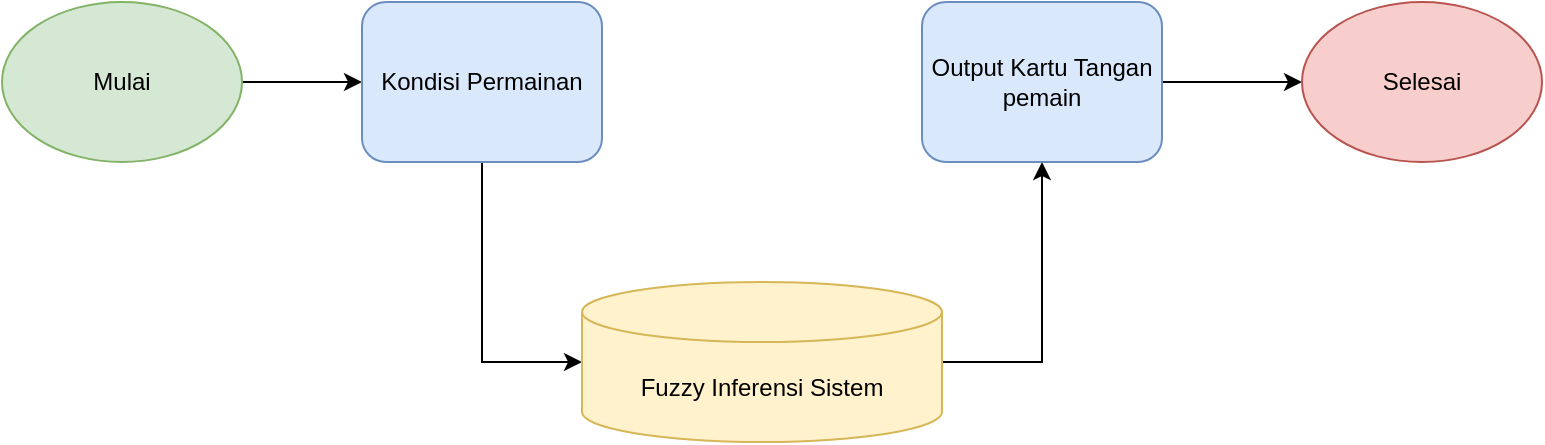 <mxfile version="18.0.1" type="device"><diagram id="4mAQSB7h1zC-FjlyXqM8" name="Page-1"><mxGraphModel dx="868" dy="450" grid="1" gridSize="10" guides="1" tooltips="1" connect="1" arrows="1" fold="1" page="1" pageScale="1" pageWidth="827" pageHeight="1169" math="0" shadow="0"><root><mxCell id="0"/><mxCell id="1" parent="0"/><mxCell id="2txQp_70LnJGX3u48YRF-3" style="edgeStyle=orthogonalEdgeStyle;rounded=0;orthogonalLoop=1;jettySize=auto;html=1;entryX=0;entryY=0.5;entryDx=0;entryDy=0;" edge="1" parent="1" source="2txQp_70LnJGX3u48YRF-1" target="2txQp_70LnJGX3u48YRF-2"><mxGeometry relative="1" as="geometry"/></mxCell><mxCell id="2txQp_70LnJGX3u48YRF-1" value="Mulai" style="ellipse;whiteSpace=wrap;html=1;fillColor=#d5e8d4;strokeColor=#82b366;" vertex="1" parent="1"><mxGeometry x="50" y="120" width="120" height="80" as="geometry"/></mxCell><mxCell id="2txQp_70LnJGX3u48YRF-5" style="edgeStyle=orthogonalEdgeStyle;rounded=0;orthogonalLoop=1;jettySize=auto;html=1;entryX=0;entryY=0.5;entryDx=0;entryDy=0;entryPerimeter=0;" edge="1" parent="1" source="2txQp_70LnJGX3u48YRF-2" target="2txQp_70LnJGX3u48YRF-4"><mxGeometry relative="1" as="geometry"/></mxCell><mxCell id="2txQp_70LnJGX3u48YRF-2" value="Kondisi Permainan" style="rounded=1;whiteSpace=wrap;html=1;fillColor=#dae8fc;strokeColor=#6c8ebf;" vertex="1" parent="1"><mxGeometry x="230" y="120" width="120" height="80" as="geometry"/></mxCell><mxCell id="2txQp_70LnJGX3u48YRF-7" style="edgeStyle=orthogonalEdgeStyle;rounded=0;orthogonalLoop=1;jettySize=auto;html=1;entryX=0.5;entryY=1;entryDx=0;entryDy=0;" edge="1" parent="1" source="2txQp_70LnJGX3u48YRF-4" target="2txQp_70LnJGX3u48YRF-6"><mxGeometry relative="1" as="geometry"><Array as="points"><mxPoint x="570" y="300"/></Array></mxGeometry></mxCell><mxCell id="2txQp_70LnJGX3u48YRF-4" value="Fuzzy Inferensi Sistem" style="shape=cylinder3;whiteSpace=wrap;html=1;boundedLbl=1;backgroundOutline=1;size=15;fillColor=#fff2cc;strokeColor=#d6b656;" vertex="1" parent="1"><mxGeometry x="340" y="260" width="180" height="80" as="geometry"/></mxCell><mxCell id="2txQp_70LnJGX3u48YRF-9" value="" style="edgeStyle=orthogonalEdgeStyle;rounded=0;orthogonalLoop=1;jettySize=auto;html=1;" edge="1" parent="1" source="2txQp_70LnJGX3u48YRF-6" target="2txQp_70LnJGX3u48YRF-8"><mxGeometry relative="1" as="geometry"/></mxCell><mxCell id="2txQp_70LnJGX3u48YRF-6" value="Output Kartu Tangan pemain" style="rounded=1;whiteSpace=wrap;html=1;fillColor=#dae8fc;strokeColor=#6c8ebf;" vertex="1" parent="1"><mxGeometry x="510" y="120" width="120" height="80" as="geometry"/></mxCell><mxCell id="2txQp_70LnJGX3u48YRF-8" value="Selesai" style="ellipse;whiteSpace=wrap;html=1;fillColor=#f8cecc;strokeColor=#b85450;" vertex="1" parent="1"><mxGeometry x="700" y="120" width="120" height="80" as="geometry"/></mxCell></root></mxGraphModel></diagram></mxfile>